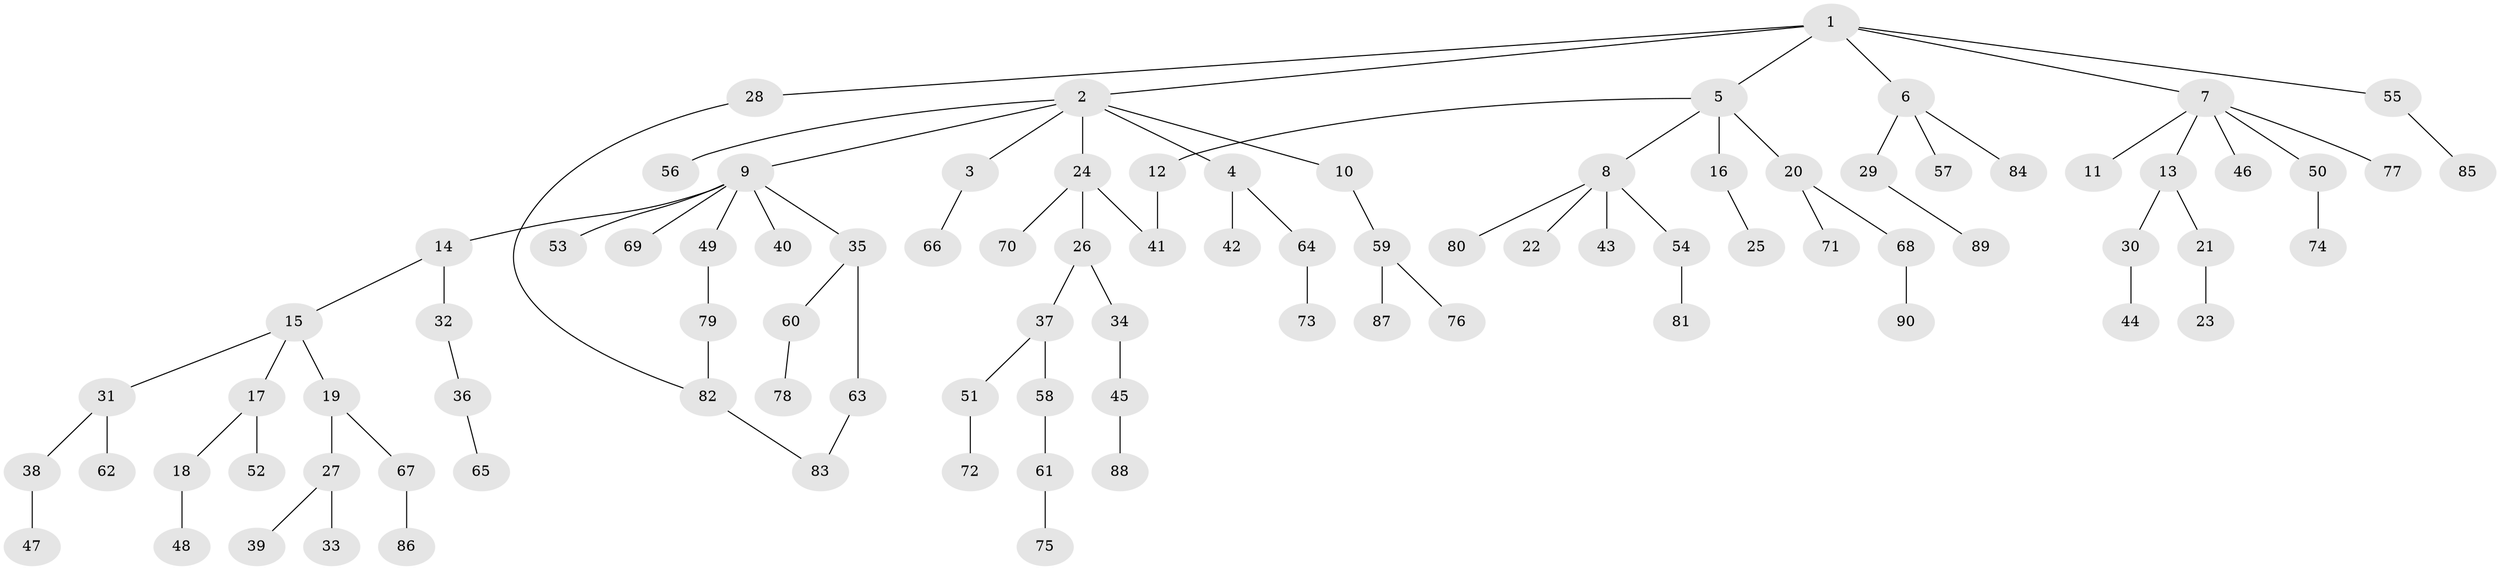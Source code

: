 // Generated by graph-tools (version 1.1) at 2025/34/03/09/25 02:34:03]
// undirected, 90 vertices, 92 edges
graph export_dot {
graph [start="1"]
  node [color=gray90,style=filled];
  1;
  2;
  3;
  4;
  5;
  6;
  7;
  8;
  9;
  10;
  11;
  12;
  13;
  14;
  15;
  16;
  17;
  18;
  19;
  20;
  21;
  22;
  23;
  24;
  25;
  26;
  27;
  28;
  29;
  30;
  31;
  32;
  33;
  34;
  35;
  36;
  37;
  38;
  39;
  40;
  41;
  42;
  43;
  44;
  45;
  46;
  47;
  48;
  49;
  50;
  51;
  52;
  53;
  54;
  55;
  56;
  57;
  58;
  59;
  60;
  61;
  62;
  63;
  64;
  65;
  66;
  67;
  68;
  69;
  70;
  71;
  72;
  73;
  74;
  75;
  76;
  77;
  78;
  79;
  80;
  81;
  82;
  83;
  84;
  85;
  86;
  87;
  88;
  89;
  90;
  1 -- 2;
  1 -- 5;
  1 -- 6;
  1 -- 7;
  1 -- 28;
  1 -- 55;
  2 -- 3;
  2 -- 4;
  2 -- 9;
  2 -- 10;
  2 -- 24;
  2 -- 56;
  3 -- 66;
  4 -- 42;
  4 -- 64;
  5 -- 8;
  5 -- 12;
  5 -- 16;
  5 -- 20;
  6 -- 29;
  6 -- 57;
  6 -- 84;
  7 -- 11;
  7 -- 13;
  7 -- 46;
  7 -- 50;
  7 -- 77;
  8 -- 22;
  8 -- 43;
  8 -- 54;
  8 -- 80;
  9 -- 14;
  9 -- 35;
  9 -- 40;
  9 -- 49;
  9 -- 53;
  9 -- 69;
  10 -- 59;
  12 -- 41;
  13 -- 21;
  13 -- 30;
  14 -- 15;
  14 -- 32;
  15 -- 17;
  15 -- 19;
  15 -- 31;
  16 -- 25;
  17 -- 18;
  17 -- 52;
  18 -- 48;
  19 -- 27;
  19 -- 67;
  20 -- 68;
  20 -- 71;
  21 -- 23;
  24 -- 26;
  24 -- 70;
  24 -- 41;
  26 -- 34;
  26 -- 37;
  27 -- 33;
  27 -- 39;
  28 -- 82;
  29 -- 89;
  30 -- 44;
  31 -- 38;
  31 -- 62;
  32 -- 36;
  34 -- 45;
  35 -- 60;
  35 -- 63;
  36 -- 65;
  37 -- 51;
  37 -- 58;
  38 -- 47;
  45 -- 88;
  49 -- 79;
  50 -- 74;
  51 -- 72;
  54 -- 81;
  55 -- 85;
  58 -- 61;
  59 -- 76;
  59 -- 87;
  60 -- 78;
  61 -- 75;
  63 -- 83;
  64 -- 73;
  67 -- 86;
  68 -- 90;
  79 -- 82;
  82 -- 83;
}
